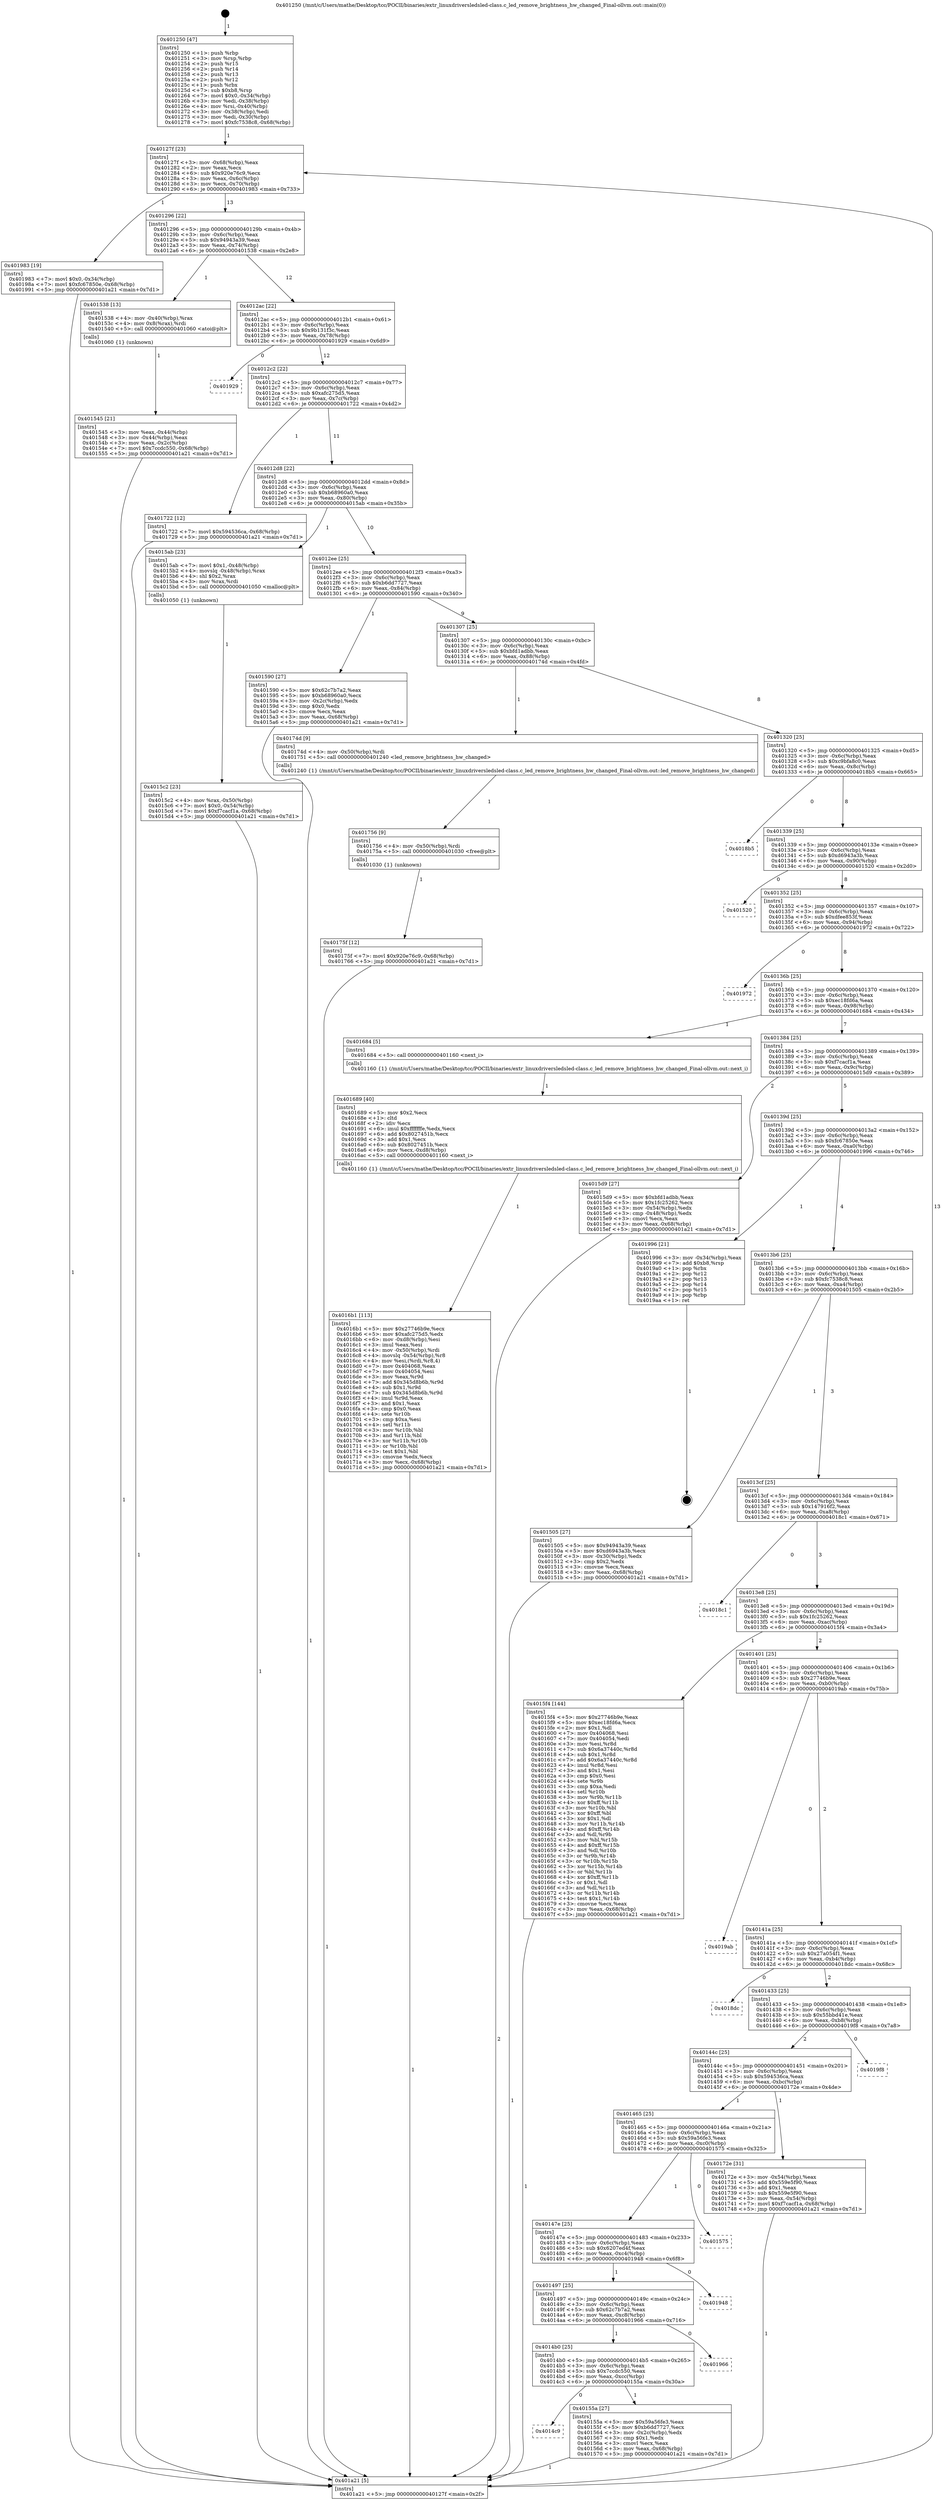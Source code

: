 digraph "0x401250" {
  label = "0x401250 (/mnt/c/Users/mathe/Desktop/tcc/POCII/binaries/extr_linuxdriversledsled-class.c_led_remove_brightness_hw_changed_Final-ollvm.out::main(0))"
  labelloc = "t"
  node[shape=record]

  Entry [label="",width=0.3,height=0.3,shape=circle,fillcolor=black,style=filled]
  "0x40127f" [label="{
     0x40127f [23]\l
     | [instrs]\l
     &nbsp;&nbsp;0x40127f \<+3\>: mov -0x68(%rbp),%eax\l
     &nbsp;&nbsp;0x401282 \<+2\>: mov %eax,%ecx\l
     &nbsp;&nbsp;0x401284 \<+6\>: sub $0x920e76c9,%ecx\l
     &nbsp;&nbsp;0x40128a \<+3\>: mov %eax,-0x6c(%rbp)\l
     &nbsp;&nbsp;0x40128d \<+3\>: mov %ecx,-0x70(%rbp)\l
     &nbsp;&nbsp;0x401290 \<+6\>: je 0000000000401983 \<main+0x733\>\l
  }"]
  "0x401983" [label="{
     0x401983 [19]\l
     | [instrs]\l
     &nbsp;&nbsp;0x401983 \<+7\>: movl $0x0,-0x34(%rbp)\l
     &nbsp;&nbsp;0x40198a \<+7\>: movl $0xfc67850e,-0x68(%rbp)\l
     &nbsp;&nbsp;0x401991 \<+5\>: jmp 0000000000401a21 \<main+0x7d1\>\l
  }"]
  "0x401296" [label="{
     0x401296 [22]\l
     | [instrs]\l
     &nbsp;&nbsp;0x401296 \<+5\>: jmp 000000000040129b \<main+0x4b\>\l
     &nbsp;&nbsp;0x40129b \<+3\>: mov -0x6c(%rbp),%eax\l
     &nbsp;&nbsp;0x40129e \<+5\>: sub $0x94943a39,%eax\l
     &nbsp;&nbsp;0x4012a3 \<+3\>: mov %eax,-0x74(%rbp)\l
     &nbsp;&nbsp;0x4012a6 \<+6\>: je 0000000000401538 \<main+0x2e8\>\l
  }"]
  Exit [label="",width=0.3,height=0.3,shape=circle,fillcolor=black,style=filled,peripheries=2]
  "0x401538" [label="{
     0x401538 [13]\l
     | [instrs]\l
     &nbsp;&nbsp;0x401538 \<+4\>: mov -0x40(%rbp),%rax\l
     &nbsp;&nbsp;0x40153c \<+4\>: mov 0x8(%rax),%rdi\l
     &nbsp;&nbsp;0x401540 \<+5\>: call 0000000000401060 \<atoi@plt\>\l
     | [calls]\l
     &nbsp;&nbsp;0x401060 \{1\} (unknown)\l
  }"]
  "0x4012ac" [label="{
     0x4012ac [22]\l
     | [instrs]\l
     &nbsp;&nbsp;0x4012ac \<+5\>: jmp 00000000004012b1 \<main+0x61\>\l
     &nbsp;&nbsp;0x4012b1 \<+3\>: mov -0x6c(%rbp),%eax\l
     &nbsp;&nbsp;0x4012b4 \<+5\>: sub $0x9b131f3c,%eax\l
     &nbsp;&nbsp;0x4012b9 \<+3\>: mov %eax,-0x78(%rbp)\l
     &nbsp;&nbsp;0x4012bc \<+6\>: je 0000000000401929 \<main+0x6d9\>\l
  }"]
  "0x40175f" [label="{
     0x40175f [12]\l
     | [instrs]\l
     &nbsp;&nbsp;0x40175f \<+7\>: movl $0x920e76c9,-0x68(%rbp)\l
     &nbsp;&nbsp;0x401766 \<+5\>: jmp 0000000000401a21 \<main+0x7d1\>\l
  }"]
  "0x401929" [label="{
     0x401929\l
  }", style=dashed]
  "0x4012c2" [label="{
     0x4012c2 [22]\l
     | [instrs]\l
     &nbsp;&nbsp;0x4012c2 \<+5\>: jmp 00000000004012c7 \<main+0x77\>\l
     &nbsp;&nbsp;0x4012c7 \<+3\>: mov -0x6c(%rbp),%eax\l
     &nbsp;&nbsp;0x4012ca \<+5\>: sub $0xafc275d5,%eax\l
     &nbsp;&nbsp;0x4012cf \<+3\>: mov %eax,-0x7c(%rbp)\l
     &nbsp;&nbsp;0x4012d2 \<+6\>: je 0000000000401722 \<main+0x4d2\>\l
  }"]
  "0x401756" [label="{
     0x401756 [9]\l
     | [instrs]\l
     &nbsp;&nbsp;0x401756 \<+4\>: mov -0x50(%rbp),%rdi\l
     &nbsp;&nbsp;0x40175a \<+5\>: call 0000000000401030 \<free@plt\>\l
     | [calls]\l
     &nbsp;&nbsp;0x401030 \{1\} (unknown)\l
  }"]
  "0x401722" [label="{
     0x401722 [12]\l
     | [instrs]\l
     &nbsp;&nbsp;0x401722 \<+7\>: movl $0x594536ca,-0x68(%rbp)\l
     &nbsp;&nbsp;0x401729 \<+5\>: jmp 0000000000401a21 \<main+0x7d1\>\l
  }"]
  "0x4012d8" [label="{
     0x4012d8 [22]\l
     | [instrs]\l
     &nbsp;&nbsp;0x4012d8 \<+5\>: jmp 00000000004012dd \<main+0x8d\>\l
     &nbsp;&nbsp;0x4012dd \<+3\>: mov -0x6c(%rbp),%eax\l
     &nbsp;&nbsp;0x4012e0 \<+5\>: sub $0xb68960a0,%eax\l
     &nbsp;&nbsp;0x4012e5 \<+3\>: mov %eax,-0x80(%rbp)\l
     &nbsp;&nbsp;0x4012e8 \<+6\>: je 00000000004015ab \<main+0x35b\>\l
  }"]
  "0x4016b1" [label="{
     0x4016b1 [113]\l
     | [instrs]\l
     &nbsp;&nbsp;0x4016b1 \<+5\>: mov $0x27746b9e,%ecx\l
     &nbsp;&nbsp;0x4016b6 \<+5\>: mov $0xafc275d5,%edx\l
     &nbsp;&nbsp;0x4016bb \<+6\>: mov -0xd8(%rbp),%esi\l
     &nbsp;&nbsp;0x4016c1 \<+3\>: imul %eax,%esi\l
     &nbsp;&nbsp;0x4016c4 \<+4\>: mov -0x50(%rbp),%rdi\l
     &nbsp;&nbsp;0x4016c8 \<+4\>: movslq -0x54(%rbp),%r8\l
     &nbsp;&nbsp;0x4016cc \<+4\>: mov %esi,(%rdi,%r8,4)\l
     &nbsp;&nbsp;0x4016d0 \<+7\>: mov 0x404068,%eax\l
     &nbsp;&nbsp;0x4016d7 \<+7\>: mov 0x404054,%esi\l
     &nbsp;&nbsp;0x4016de \<+3\>: mov %eax,%r9d\l
     &nbsp;&nbsp;0x4016e1 \<+7\>: add $0x345d8b6b,%r9d\l
     &nbsp;&nbsp;0x4016e8 \<+4\>: sub $0x1,%r9d\l
     &nbsp;&nbsp;0x4016ec \<+7\>: sub $0x345d8b6b,%r9d\l
     &nbsp;&nbsp;0x4016f3 \<+4\>: imul %r9d,%eax\l
     &nbsp;&nbsp;0x4016f7 \<+3\>: and $0x1,%eax\l
     &nbsp;&nbsp;0x4016fa \<+3\>: cmp $0x0,%eax\l
     &nbsp;&nbsp;0x4016fd \<+4\>: sete %r10b\l
     &nbsp;&nbsp;0x401701 \<+3\>: cmp $0xa,%esi\l
     &nbsp;&nbsp;0x401704 \<+4\>: setl %r11b\l
     &nbsp;&nbsp;0x401708 \<+3\>: mov %r10b,%bl\l
     &nbsp;&nbsp;0x40170b \<+3\>: and %r11b,%bl\l
     &nbsp;&nbsp;0x40170e \<+3\>: xor %r11b,%r10b\l
     &nbsp;&nbsp;0x401711 \<+3\>: or %r10b,%bl\l
     &nbsp;&nbsp;0x401714 \<+3\>: test $0x1,%bl\l
     &nbsp;&nbsp;0x401717 \<+3\>: cmovne %edx,%ecx\l
     &nbsp;&nbsp;0x40171a \<+3\>: mov %ecx,-0x68(%rbp)\l
     &nbsp;&nbsp;0x40171d \<+5\>: jmp 0000000000401a21 \<main+0x7d1\>\l
  }"]
  "0x4015ab" [label="{
     0x4015ab [23]\l
     | [instrs]\l
     &nbsp;&nbsp;0x4015ab \<+7\>: movl $0x1,-0x48(%rbp)\l
     &nbsp;&nbsp;0x4015b2 \<+4\>: movslq -0x48(%rbp),%rax\l
     &nbsp;&nbsp;0x4015b6 \<+4\>: shl $0x2,%rax\l
     &nbsp;&nbsp;0x4015ba \<+3\>: mov %rax,%rdi\l
     &nbsp;&nbsp;0x4015bd \<+5\>: call 0000000000401050 \<malloc@plt\>\l
     | [calls]\l
     &nbsp;&nbsp;0x401050 \{1\} (unknown)\l
  }"]
  "0x4012ee" [label="{
     0x4012ee [25]\l
     | [instrs]\l
     &nbsp;&nbsp;0x4012ee \<+5\>: jmp 00000000004012f3 \<main+0xa3\>\l
     &nbsp;&nbsp;0x4012f3 \<+3\>: mov -0x6c(%rbp),%eax\l
     &nbsp;&nbsp;0x4012f6 \<+5\>: sub $0xb6dd7727,%eax\l
     &nbsp;&nbsp;0x4012fb \<+6\>: mov %eax,-0x84(%rbp)\l
     &nbsp;&nbsp;0x401301 \<+6\>: je 0000000000401590 \<main+0x340\>\l
  }"]
  "0x401689" [label="{
     0x401689 [40]\l
     | [instrs]\l
     &nbsp;&nbsp;0x401689 \<+5\>: mov $0x2,%ecx\l
     &nbsp;&nbsp;0x40168e \<+1\>: cltd\l
     &nbsp;&nbsp;0x40168f \<+2\>: idiv %ecx\l
     &nbsp;&nbsp;0x401691 \<+6\>: imul $0xfffffffe,%edx,%ecx\l
     &nbsp;&nbsp;0x401697 \<+6\>: add $0x8027451b,%ecx\l
     &nbsp;&nbsp;0x40169d \<+3\>: add $0x1,%ecx\l
     &nbsp;&nbsp;0x4016a0 \<+6\>: sub $0x8027451b,%ecx\l
     &nbsp;&nbsp;0x4016a6 \<+6\>: mov %ecx,-0xd8(%rbp)\l
     &nbsp;&nbsp;0x4016ac \<+5\>: call 0000000000401160 \<next_i\>\l
     | [calls]\l
     &nbsp;&nbsp;0x401160 \{1\} (/mnt/c/Users/mathe/Desktop/tcc/POCII/binaries/extr_linuxdriversledsled-class.c_led_remove_brightness_hw_changed_Final-ollvm.out::next_i)\l
  }"]
  "0x401590" [label="{
     0x401590 [27]\l
     | [instrs]\l
     &nbsp;&nbsp;0x401590 \<+5\>: mov $0x62c7b7a2,%eax\l
     &nbsp;&nbsp;0x401595 \<+5\>: mov $0xb68960a0,%ecx\l
     &nbsp;&nbsp;0x40159a \<+3\>: mov -0x2c(%rbp),%edx\l
     &nbsp;&nbsp;0x40159d \<+3\>: cmp $0x0,%edx\l
     &nbsp;&nbsp;0x4015a0 \<+3\>: cmove %ecx,%eax\l
     &nbsp;&nbsp;0x4015a3 \<+3\>: mov %eax,-0x68(%rbp)\l
     &nbsp;&nbsp;0x4015a6 \<+5\>: jmp 0000000000401a21 \<main+0x7d1\>\l
  }"]
  "0x401307" [label="{
     0x401307 [25]\l
     | [instrs]\l
     &nbsp;&nbsp;0x401307 \<+5\>: jmp 000000000040130c \<main+0xbc\>\l
     &nbsp;&nbsp;0x40130c \<+3\>: mov -0x6c(%rbp),%eax\l
     &nbsp;&nbsp;0x40130f \<+5\>: sub $0xbfd1adbb,%eax\l
     &nbsp;&nbsp;0x401314 \<+6\>: mov %eax,-0x88(%rbp)\l
     &nbsp;&nbsp;0x40131a \<+6\>: je 000000000040174d \<main+0x4fd\>\l
  }"]
  "0x4015c2" [label="{
     0x4015c2 [23]\l
     | [instrs]\l
     &nbsp;&nbsp;0x4015c2 \<+4\>: mov %rax,-0x50(%rbp)\l
     &nbsp;&nbsp;0x4015c6 \<+7\>: movl $0x0,-0x54(%rbp)\l
     &nbsp;&nbsp;0x4015cd \<+7\>: movl $0xf7cacf1a,-0x68(%rbp)\l
     &nbsp;&nbsp;0x4015d4 \<+5\>: jmp 0000000000401a21 \<main+0x7d1\>\l
  }"]
  "0x40174d" [label="{
     0x40174d [9]\l
     | [instrs]\l
     &nbsp;&nbsp;0x40174d \<+4\>: mov -0x50(%rbp),%rdi\l
     &nbsp;&nbsp;0x401751 \<+5\>: call 0000000000401240 \<led_remove_brightness_hw_changed\>\l
     | [calls]\l
     &nbsp;&nbsp;0x401240 \{1\} (/mnt/c/Users/mathe/Desktop/tcc/POCII/binaries/extr_linuxdriversledsled-class.c_led_remove_brightness_hw_changed_Final-ollvm.out::led_remove_brightness_hw_changed)\l
  }"]
  "0x401320" [label="{
     0x401320 [25]\l
     | [instrs]\l
     &nbsp;&nbsp;0x401320 \<+5\>: jmp 0000000000401325 \<main+0xd5\>\l
     &nbsp;&nbsp;0x401325 \<+3\>: mov -0x6c(%rbp),%eax\l
     &nbsp;&nbsp;0x401328 \<+5\>: sub $0xc9bfa8c0,%eax\l
     &nbsp;&nbsp;0x40132d \<+6\>: mov %eax,-0x8c(%rbp)\l
     &nbsp;&nbsp;0x401333 \<+6\>: je 00000000004018b5 \<main+0x665\>\l
  }"]
  "0x4014c9" [label="{
     0x4014c9\l
  }", style=dashed]
  "0x4018b5" [label="{
     0x4018b5\l
  }", style=dashed]
  "0x401339" [label="{
     0x401339 [25]\l
     | [instrs]\l
     &nbsp;&nbsp;0x401339 \<+5\>: jmp 000000000040133e \<main+0xee\>\l
     &nbsp;&nbsp;0x40133e \<+3\>: mov -0x6c(%rbp),%eax\l
     &nbsp;&nbsp;0x401341 \<+5\>: sub $0xd6943a3b,%eax\l
     &nbsp;&nbsp;0x401346 \<+6\>: mov %eax,-0x90(%rbp)\l
     &nbsp;&nbsp;0x40134c \<+6\>: je 0000000000401520 \<main+0x2d0\>\l
  }"]
  "0x40155a" [label="{
     0x40155a [27]\l
     | [instrs]\l
     &nbsp;&nbsp;0x40155a \<+5\>: mov $0x59a56fe3,%eax\l
     &nbsp;&nbsp;0x40155f \<+5\>: mov $0xb6dd7727,%ecx\l
     &nbsp;&nbsp;0x401564 \<+3\>: mov -0x2c(%rbp),%edx\l
     &nbsp;&nbsp;0x401567 \<+3\>: cmp $0x1,%edx\l
     &nbsp;&nbsp;0x40156a \<+3\>: cmovl %ecx,%eax\l
     &nbsp;&nbsp;0x40156d \<+3\>: mov %eax,-0x68(%rbp)\l
     &nbsp;&nbsp;0x401570 \<+5\>: jmp 0000000000401a21 \<main+0x7d1\>\l
  }"]
  "0x401520" [label="{
     0x401520\l
  }", style=dashed]
  "0x401352" [label="{
     0x401352 [25]\l
     | [instrs]\l
     &nbsp;&nbsp;0x401352 \<+5\>: jmp 0000000000401357 \<main+0x107\>\l
     &nbsp;&nbsp;0x401357 \<+3\>: mov -0x6c(%rbp),%eax\l
     &nbsp;&nbsp;0x40135a \<+5\>: sub $0xdfee853f,%eax\l
     &nbsp;&nbsp;0x40135f \<+6\>: mov %eax,-0x94(%rbp)\l
     &nbsp;&nbsp;0x401365 \<+6\>: je 0000000000401972 \<main+0x722\>\l
  }"]
  "0x4014b0" [label="{
     0x4014b0 [25]\l
     | [instrs]\l
     &nbsp;&nbsp;0x4014b0 \<+5\>: jmp 00000000004014b5 \<main+0x265\>\l
     &nbsp;&nbsp;0x4014b5 \<+3\>: mov -0x6c(%rbp),%eax\l
     &nbsp;&nbsp;0x4014b8 \<+5\>: sub $0x7ccdc550,%eax\l
     &nbsp;&nbsp;0x4014bd \<+6\>: mov %eax,-0xcc(%rbp)\l
     &nbsp;&nbsp;0x4014c3 \<+6\>: je 000000000040155a \<main+0x30a\>\l
  }"]
  "0x401972" [label="{
     0x401972\l
  }", style=dashed]
  "0x40136b" [label="{
     0x40136b [25]\l
     | [instrs]\l
     &nbsp;&nbsp;0x40136b \<+5\>: jmp 0000000000401370 \<main+0x120\>\l
     &nbsp;&nbsp;0x401370 \<+3\>: mov -0x6c(%rbp),%eax\l
     &nbsp;&nbsp;0x401373 \<+5\>: sub $0xec18fd6a,%eax\l
     &nbsp;&nbsp;0x401378 \<+6\>: mov %eax,-0x98(%rbp)\l
     &nbsp;&nbsp;0x40137e \<+6\>: je 0000000000401684 \<main+0x434\>\l
  }"]
  "0x401966" [label="{
     0x401966\l
  }", style=dashed]
  "0x401684" [label="{
     0x401684 [5]\l
     | [instrs]\l
     &nbsp;&nbsp;0x401684 \<+5\>: call 0000000000401160 \<next_i\>\l
     | [calls]\l
     &nbsp;&nbsp;0x401160 \{1\} (/mnt/c/Users/mathe/Desktop/tcc/POCII/binaries/extr_linuxdriversledsled-class.c_led_remove_brightness_hw_changed_Final-ollvm.out::next_i)\l
  }"]
  "0x401384" [label="{
     0x401384 [25]\l
     | [instrs]\l
     &nbsp;&nbsp;0x401384 \<+5\>: jmp 0000000000401389 \<main+0x139\>\l
     &nbsp;&nbsp;0x401389 \<+3\>: mov -0x6c(%rbp),%eax\l
     &nbsp;&nbsp;0x40138c \<+5\>: sub $0xf7cacf1a,%eax\l
     &nbsp;&nbsp;0x401391 \<+6\>: mov %eax,-0x9c(%rbp)\l
     &nbsp;&nbsp;0x401397 \<+6\>: je 00000000004015d9 \<main+0x389\>\l
  }"]
  "0x401497" [label="{
     0x401497 [25]\l
     | [instrs]\l
     &nbsp;&nbsp;0x401497 \<+5\>: jmp 000000000040149c \<main+0x24c\>\l
     &nbsp;&nbsp;0x40149c \<+3\>: mov -0x6c(%rbp),%eax\l
     &nbsp;&nbsp;0x40149f \<+5\>: sub $0x62c7b7a2,%eax\l
     &nbsp;&nbsp;0x4014a4 \<+6\>: mov %eax,-0xc8(%rbp)\l
     &nbsp;&nbsp;0x4014aa \<+6\>: je 0000000000401966 \<main+0x716\>\l
  }"]
  "0x4015d9" [label="{
     0x4015d9 [27]\l
     | [instrs]\l
     &nbsp;&nbsp;0x4015d9 \<+5\>: mov $0xbfd1adbb,%eax\l
     &nbsp;&nbsp;0x4015de \<+5\>: mov $0x1fc25262,%ecx\l
     &nbsp;&nbsp;0x4015e3 \<+3\>: mov -0x54(%rbp),%edx\l
     &nbsp;&nbsp;0x4015e6 \<+3\>: cmp -0x48(%rbp),%edx\l
     &nbsp;&nbsp;0x4015e9 \<+3\>: cmovl %ecx,%eax\l
     &nbsp;&nbsp;0x4015ec \<+3\>: mov %eax,-0x68(%rbp)\l
     &nbsp;&nbsp;0x4015ef \<+5\>: jmp 0000000000401a21 \<main+0x7d1\>\l
  }"]
  "0x40139d" [label="{
     0x40139d [25]\l
     | [instrs]\l
     &nbsp;&nbsp;0x40139d \<+5\>: jmp 00000000004013a2 \<main+0x152\>\l
     &nbsp;&nbsp;0x4013a2 \<+3\>: mov -0x6c(%rbp),%eax\l
     &nbsp;&nbsp;0x4013a5 \<+5\>: sub $0xfc67850e,%eax\l
     &nbsp;&nbsp;0x4013aa \<+6\>: mov %eax,-0xa0(%rbp)\l
     &nbsp;&nbsp;0x4013b0 \<+6\>: je 0000000000401996 \<main+0x746\>\l
  }"]
  "0x401948" [label="{
     0x401948\l
  }", style=dashed]
  "0x401996" [label="{
     0x401996 [21]\l
     | [instrs]\l
     &nbsp;&nbsp;0x401996 \<+3\>: mov -0x34(%rbp),%eax\l
     &nbsp;&nbsp;0x401999 \<+7\>: add $0xb8,%rsp\l
     &nbsp;&nbsp;0x4019a0 \<+1\>: pop %rbx\l
     &nbsp;&nbsp;0x4019a1 \<+2\>: pop %r12\l
     &nbsp;&nbsp;0x4019a3 \<+2\>: pop %r13\l
     &nbsp;&nbsp;0x4019a5 \<+2\>: pop %r14\l
     &nbsp;&nbsp;0x4019a7 \<+2\>: pop %r15\l
     &nbsp;&nbsp;0x4019a9 \<+1\>: pop %rbp\l
     &nbsp;&nbsp;0x4019aa \<+1\>: ret\l
  }"]
  "0x4013b6" [label="{
     0x4013b6 [25]\l
     | [instrs]\l
     &nbsp;&nbsp;0x4013b6 \<+5\>: jmp 00000000004013bb \<main+0x16b\>\l
     &nbsp;&nbsp;0x4013bb \<+3\>: mov -0x6c(%rbp),%eax\l
     &nbsp;&nbsp;0x4013be \<+5\>: sub $0xfc7538c8,%eax\l
     &nbsp;&nbsp;0x4013c3 \<+6\>: mov %eax,-0xa4(%rbp)\l
     &nbsp;&nbsp;0x4013c9 \<+6\>: je 0000000000401505 \<main+0x2b5\>\l
  }"]
  "0x40147e" [label="{
     0x40147e [25]\l
     | [instrs]\l
     &nbsp;&nbsp;0x40147e \<+5\>: jmp 0000000000401483 \<main+0x233\>\l
     &nbsp;&nbsp;0x401483 \<+3\>: mov -0x6c(%rbp),%eax\l
     &nbsp;&nbsp;0x401486 \<+5\>: sub $0x6207ed4f,%eax\l
     &nbsp;&nbsp;0x40148b \<+6\>: mov %eax,-0xc4(%rbp)\l
     &nbsp;&nbsp;0x401491 \<+6\>: je 0000000000401948 \<main+0x6f8\>\l
  }"]
  "0x401505" [label="{
     0x401505 [27]\l
     | [instrs]\l
     &nbsp;&nbsp;0x401505 \<+5\>: mov $0x94943a39,%eax\l
     &nbsp;&nbsp;0x40150a \<+5\>: mov $0xd6943a3b,%ecx\l
     &nbsp;&nbsp;0x40150f \<+3\>: mov -0x30(%rbp),%edx\l
     &nbsp;&nbsp;0x401512 \<+3\>: cmp $0x2,%edx\l
     &nbsp;&nbsp;0x401515 \<+3\>: cmovne %ecx,%eax\l
     &nbsp;&nbsp;0x401518 \<+3\>: mov %eax,-0x68(%rbp)\l
     &nbsp;&nbsp;0x40151b \<+5\>: jmp 0000000000401a21 \<main+0x7d1\>\l
  }"]
  "0x4013cf" [label="{
     0x4013cf [25]\l
     | [instrs]\l
     &nbsp;&nbsp;0x4013cf \<+5\>: jmp 00000000004013d4 \<main+0x184\>\l
     &nbsp;&nbsp;0x4013d4 \<+3\>: mov -0x6c(%rbp),%eax\l
     &nbsp;&nbsp;0x4013d7 \<+5\>: sub $0x147916f2,%eax\l
     &nbsp;&nbsp;0x4013dc \<+6\>: mov %eax,-0xa8(%rbp)\l
     &nbsp;&nbsp;0x4013e2 \<+6\>: je 00000000004018c1 \<main+0x671\>\l
  }"]
  "0x401a21" [label="{
     0x401a21 [5]\l
     | [instrs]\l
     &nbsp;&nbsp;0x401a21 \<+5\>: jmp 000000000040127f \<main+0x2f\>\l
  }"]
  "0x401250" [label="{
     0x401250 [47]\l
     | [instrs]\l
     &nbsp;&nbsp;0x401250 \<+1\>: push %rbp\l
     &nbsp;&nbsp;0x401251 \<+3\>: mov %rsp,%rbp\l
     &nbsp;&nbsp;0x401254 \<+2\>: push %r15\l
     &nbsp;&nbsp;0x401256 \<+2\>: push %r14\l
     &nbsp;&nbsp;0x401258 \<+2\>: push %r13\l
     &nbsp;&nbsp;0x40125a \<+2\>: push %r12\l
     &nbsp;&nbsp;0x40125c \<+1\>: push %rbx\l
     &nbsp;&nbsp;0x40125d \<+7\>: sub $0xb8,%rsp\l
     &nbsp;&nbsp;0x401264 \<+7\>: movl $0x0,-0x34(%rbp)\l
     &nbsp;&nbsp;0x40126b \<+3\>: mov %edi,-0x38(%rbp)\l
     &nbsp;&nbsp;0x40126e \<+4\>: mov %rsi,-0x40(%rbp)\l
     &nbsp;&nbsp;0x401272 \<+3\>: mov -0x38(%rbp),%edi\l
     &nbsp;&nbsp;0x401275 \<+3\>: mov %edi,-0x30(%rbp)\l
     &nbsp;&nbsp;0x401278 \<+7\>: movl $0xfc7538c8,-0x68(%rbp)\l
  }"]
  "0x401545" [label="{
     0x401545 [21]\l
     | [instrs]\l
     &nbsp;&nbsp;0x401545 \<+3\>: mov %eax,-0x44(%rbp)\l
     &nbsp;&nbsp;0x401548 \<+3\>: mov -0x44(%rbp),%eax\l
     &nbsp;&nbsp;0x40154b \<+3\>: mov %eax,-0x2c(%rbp)\l
     &nbsp;&nbsp;0x40154e \<+7\>: movl $0x7ccdc550,-0x68(%rbp)\l
     &nbsp;&nbsp;0x401555 \<+5\>: jmp 0000000000401a21 \<main+0x7d1\>\l
  }"]
  "0x401575" [label="{
     0x401575\l
  }", style=dashed]
  "0x4018c1" [label="{
     0x4018c1\l
  }", style=dashed]
  "0x4013e8" [label="{
     0x4013e8 [25]\l
     | [instrs]\l
     &nbsp;&nbsp;0x4013e8 \<+5\>: jmp 00000000004013ed \<main+0x19d\>\l
     &nbsp;&nbsp;0x4013ed \<+3\>: mov -0x6c(%rbp),%eax\l
     &nbsp;&nbsp;0x4013f0 \<+5\>: sub $0x1fc25262,%eax\l
     &nbsp;&nbsp;0x4013f5 \<+6\>: mov %eax,-0xac(%rbp)\l
     &nbsp;&nbsp;0x4013fb \<+6\>: je 00000000004015f4 \<main+0x3a4\>\l
  }"]
  "0x401465" [label="{
     0x401465 [25]\l
     | [instrs]\l
     &nbsp;&nbsp;0x401465 \<+5\>: jmp 000000000040146a \<main+0x21a\>\l
     &nbsp;&nbsp;0x40146a \<+3\>: mov -0x6c(%rbp),%eax\l
     &nbsp;&nbsp;0x40146d \<+5\>: sub $0x59a56fe3,%eax\l
     &nbsp;&nbsp;0x401472 \<+6\>: mov %eax,-0xc0(%rbp)\l
     &nbsp;&nbsp;0x401478 \<+6\>: je 0000000000401575 \<main+0x325\>\l
  }"]
  "0x4015f4" [label="{
     0x4015f4 [144]\l
     | [instrs]\l
     &nbsp;&nbsp;0x4015f4 \<+5\>: mov $0x27746b9e,%eax\l
     &nbsp;&nbsp;0x4015f9 \<+5\>: mov $0xec18fd6a,%ecx\l
     &nbsp;&nbsp;0x4015fe \<+2\>: mov $0x1,%dl\l
     &nbsp;&nbsp;0x401600 \<+7\>: mov 0x404068,%esi\l
     &nbsp;&nbsp;0x401607 \<+7\>: mov 0x404054,%edi\l
     &nbsp;&nbsp;0x40160e \<+3\>: mov %esi,%r8d\l
     &nbsp;&nbsp;0x401611 \<+7\>: sub $0x6a37440c,%r8d\l
     &nbsp;&nbsp;0x401618 \<+4\>: sub $0x1,%r8d\l
     &nbsp;&nbsp;0x40161c \<+7\>: add $0x6a37440c,%r8d\l
     &nbsp;&nbsp;0x401623 \<+4\>: imul %r8d,%esi\l
     &nbsp;&nbsp;0x401627 \<+3\>: and $0x1,%esi\l
     &nbsp;&nbsp;0x40162a \<+3\>: cmp $0x0,%esi\l
     &nbsp;&nbsp;0x40162d \<+4\>: sete %r9b\l
     &nbsp;&nbsp;0x401631 \<+3\>: cmp $0xa,%edi\l
     &nbsp;&nbsp;0x401634 \<+4\>: setl %r10b\l
     &nbsp;&nbsp;0x401638 \<+3\>: mov %r9b,%r11b\l
     &nbsp;&nbsp;0x40163b \<+4\>: xor $0xff,%r11b\l
     &nbsp;&nbsp;0x40163f \<+3\>: mov %r10b,%bl\l
     &nbsp;&nbsp;0x401642 \<+3\>: xor $0xff,%bl\l
     &nbsp;&nbsp;0x401645 \<+3\>: xor $0x1,%dl\l
     &nbsp;&nbsp;0x401648 \<+3\>: mov %r11b,%r14b\l
     &nbsp;&nbsp;0x40164b \<+4\>: and $0xff,%r14b\l
     &nbsp;&nbsp;0x40164f \<+3\>: and %dl,%r9b\l
     &nbsp;&nbsp;0x401652 \<+3\>: mov %bl,%r15b\l
     &nbsp;&nbsp;0x401655 \<+4\>: and $0xff,%r15b\l
     &nbsp;&nbsp;0x401659 \<+3\>: and %dl,%r10b\l
     &nbsp;&nbsp;0x40165c \<+3\>: or %r9b,%r14b\l
     &nbsp;&nbsp;0x40165f \<+3\>: or %r10b,%r15b\l
     &nbsp;&nbsp;0x401662 \<+3\>: xor %r15b,%r14b\l
     &nbsp;&nbsp;0x401665 \<+3\>: or %bl,%r11b\l
     &nbsp;&nbsp;0x401668 \<+4\>: xor $0xff,%r11b\l
     &nbsp;&nbsp;0x40166c \<+3\>: or $0x1,%dl\l
     &nbsp;&nbsp;0x40166f \<+3\>: and %dl,%r11b\l
     &nbsp;&nbsp;0x401672 \<+3\>: or %r11b,%r14b\l
     &nbsp;&nbsp;0x401675 \<+4\>: test $0x1,%r14b\l
     &nbsp;&nbsp;0x401679 \<+3\>: cmovne %ecx,%eax\l
     &nbsp;&nbsp;0x40167c \<+3\>: mov %eax,-0x68(%rbp)\l
     &nbsp;&nbsp;0x40167f \<+5\>: jmp 0000000000401a21 \<main+0x7d1\>\l
  }"]
  "0x401401" [label="{
     0x401401 [25]\l
     | [instrs]\l
     &nbsp;&nbsp;0x401401 \<+5\>: jmp 0000000000401406 \<main+0x1b6\>\l
     &nbsp;&nbsp;0x401406 \<+3\>: mov -0x6c(%rbp),%eax\l
     &nbsp;&nbsp;0x401409 \<+5\>: sub $0x27746b9e,%eax\l
     &nbsp;&nbsp;0x40140e \<+6\>: mov %eax,-0xb0(%rbp)\l
     &nbsp;&nbsp;0x401414 \<+6\>: je 00000000004019ab \<main+0x75b\>\l
  }"]
  "0x40172e" [label="{
     0x40172e [31]\l
     | [instrs]\l
     &nbsp;&nbsp;0x40172e \<+3\>: mov -0x54(%rbp),%eax\l
     &nbsp;&nbsp;0x401731 \<+5\>: add $0x559e5f90,%eax\l
     &nbsp;&nbsp;0x401736 \<+3\>: add $0x1,%eax\l
     &nbsp;&nbsp;0x401739 \<+5\>: sub $0x559e5f90,%eax\l
     &nbsp;&nbsp;0x40173e \<+3\>: mov %eax,-0x54(%rbp)\l
     &nbsp;&nbsp;0x401741 \<+7\>: movl $0xf7cacf1a,-0x68(%rbp)\l
     &nbsp;&nbsp;0x401748 \<+5\>: jmp 0000000000401a21 \<main+0x7d1\>\l
  }"]
  "0x4019ab" [label="{
     0x4019ab\l
  }", style=dashed]
  "0x40141a" [label="{
     0x40141a [25]\l
     | [instrs]\l
     &nbsp;&nbsp;0x40141a \<+5\>: jmp 000000000040141f \<main+0x1cf\>\l
     &nbsp;&nbsp;0x40141f \<+3\>: mov -0x6c(%rbp),%eax\l
     &nbsp;&nbsp;0x401422 \<+5\>: sub $0x27a054f1,%eax\l
     &nbsp;&nbsp;0x401427 \<+6\>: mov %eax,-0xb4(%rbp)\l
     &nbsp;&nbsp;0x40142d \<+6\>: je 00000000004018dc \<main+0x68c\>\l
  }"]
  "0x40144c" [label="{
     0x40144c [25]\l
     | [instrs]\l
     &nbsp;&nbsp;0x40144c \<+5\>: jmp 0000000000401451 \<main+0x201\>\l
     &nbsp;&nbsp;0x401451 \<+3\>: mov -0x6c(%rbp),%eax\l
     &nbsp;&nbsp;0x401454 \<+5\>: sub $0x594536ca,%eax\l
     &nbsp;&nbsp;0x401459 \<+6\>: mov %eax,-0xbc(%rbp)\l
     &nbsp;&nbsp;0x40145f \<+6\>: je 000000000040172e \<main+0x4de\>\l
  }"]
  "0x4018dc" [label="{
     0x4018dc\l
  }", style=dashed]
  "0x401433" [label="{
     0x401433 [25]\l
     | [instrs]\l
     &nbsp;&nbsp;0x401433 \<+5\>: jmp 0000000000401438 \<main+0x1e8\>\l
     &nbsp;&nbsp;0x401438 \<+3\>: mov -0x6c(%rbp),%eax\l
     &nbsp;&nbsp;0x40143b \<+5\>: sub $0x55bbd41e,%eax\l
     &nbsp;&nbsp;0x401440 \<+6\>: mov %eax,-0xb8(%rbp)\l
     &nbsp;&nbsp;0x401446 \<+6\>: je 00000000004019f8 \<main+0x7a8\>\l
  }"]
  "0x4019f8" [label="{
     0x4019f8\l
  }", style=dashed]
  Entry -> "0x401250" [label=" 1"]
  "0x40127f" -> "0x401983" [label=" 1"]
  "0x40127f" -> "0x401296" [label=" 13"]
  "0x401996" -> Exit [label=" 1"]
  "0x401296" -> "0x401538" [label=" 1"]
  "0x401296" -> "0x4012ac" [label=" 12"]
  "0x401983" -> "0x401a21" [label=" 1"]
  "0x4012ac" -> "0x401929" [label=" 0"]
  "0x4012ac" -> "0x4012c2" [label=" 12"]
  "0x40175f" -> "0x401a21" [label=" 1"]
  "0x4012c2" -> "0x401722" [label=" 1"]
  "0x4012c2" -> "0x4012d8" [label=" 11"]
  "0x401756" -> "0x40175f" [label=" 1"]
  "0x4012d8" -> "0x4015ab" [label=" 1"]
  "0x4012d8" -> "0x4012ee" [label=" 10"]
  "0x40174d" -> "0x401756" [label=" 1"]
  "0x4012ee" -> "0x401590" [label=" 1"]
  "0x4012ee" -> "0x401307" [label=" 9"]
  "0x40172e" -> "0x401a21" [label=" 1"]
  "0x401307" -> "0x40174d" [label=" 1"]
  "0x401307" -> "0x401320" [label=" 8"]
  "0x401722" -> "0x401a21" [label=" 1"]
  "0x401320" -> "0x4018b5" [label=" 0"]
  "0x401320" -> "0x401339" [label=" 8"]
  "0x4016b1" -> "0x401a21" [label=" 1"]
  "0x401339" -> "0x401520" [label=" 0"]
  "0x401339" -> "0x401352" [label=" 8"]
  "0x401689" -> "0x4016b1" [label=" 1"]
  "0x401352" -> "0x401972" [label=" 0"]
  "0x401352" -> "0x40136b" [label=" 8"]
  "0x4015f4" -> "0x401a21" [label=" 1"]
  "0x40136b" -> "0x401684" [label=" 1"]
  "0x40136b" -> "0x401384" [label=" 7"]
  "0x4015d9" -> "0x401a21" [label=" 2"]
  "0x401384" -> "0x4015d9" [label=" 2"]
  "0x401384" -> "0x40139d" [label=" 5"]
  "0x4015ab" -> "0x4015c2" [label=" 1"]
  "0x40139d" -> "0x401996" [label=" 1"]
  "0x40139d" -> "0x4013b6" [label=" 4"]
  "0x401590" -> "0x401a21" [label=" 1"]
  "0x4013b6" -> "0x401505" [label=" 1"]
  "0x4013b6" -> "0x4013cf" [label=" 3"]
  "0x401505" -> "0x401a21" [label=" 1"]
  "0x401250" -> "0x40127f" [label=" 1"]
  "0x401a21" -> "0x40127f" [label=" 13"]
  "0x401538" -> "0x401545" [label=" 1"]
  "0x401545" -> "0x401a21" [label=" 1"]
  "0x4014b0" -> "0x4014c9" [label=" 0"]
  "0x4013cf" -> "0x4018c1" [label=" 0"]
  "0x4013cf" -> "0x4013e8" [label=" 3"]
  "0x4014b0" -> "0x40155a" [label=" 1"]
  "0x4013e8" -> "0x4015f4" [label=" 1"]
  "0x4013e8" -> "0x401401" [label=" 2"]
  "0x401497" -> "0x4014b0" [label=" 1"]
  "0x401401" -> "0x4019ab" [label=" 0"]
  "0x401401" -> "0x40141a" [label=" 2"]
  "0x401497" -> "0x401966" [label=" 0"]
  "0x40141a" -> "0x4018dc" [label=" 0"]
  "0x40141a" -> "0x401433" [label=" 2"]
  "0x40147e" -> "0x401497" [label=" 1"]
  "0x401433" -> "0x4019f8" [label=" 0"]
  "0x401433" -> "0x40144c" [label=" 2"]
  "0x4015c2" -> "0x401a21" [label=" 1"]
  "0x40144c" -> "0x40172e" [label=" 1"]
  "0x40144c" -> "0x401465" [label=" 1"]
  "0x401684" -> "0x401689" [label=" 1"]
  "0x401465" -> "0x401575" [label=" 0"]
  "0x401465" -> "0x40147e" [label=" 1"]
  "0x40155a" -> "0x401a21" [label=" 1"]
  "0x40147e" -> "0x401948" [label=" 0"]
}
